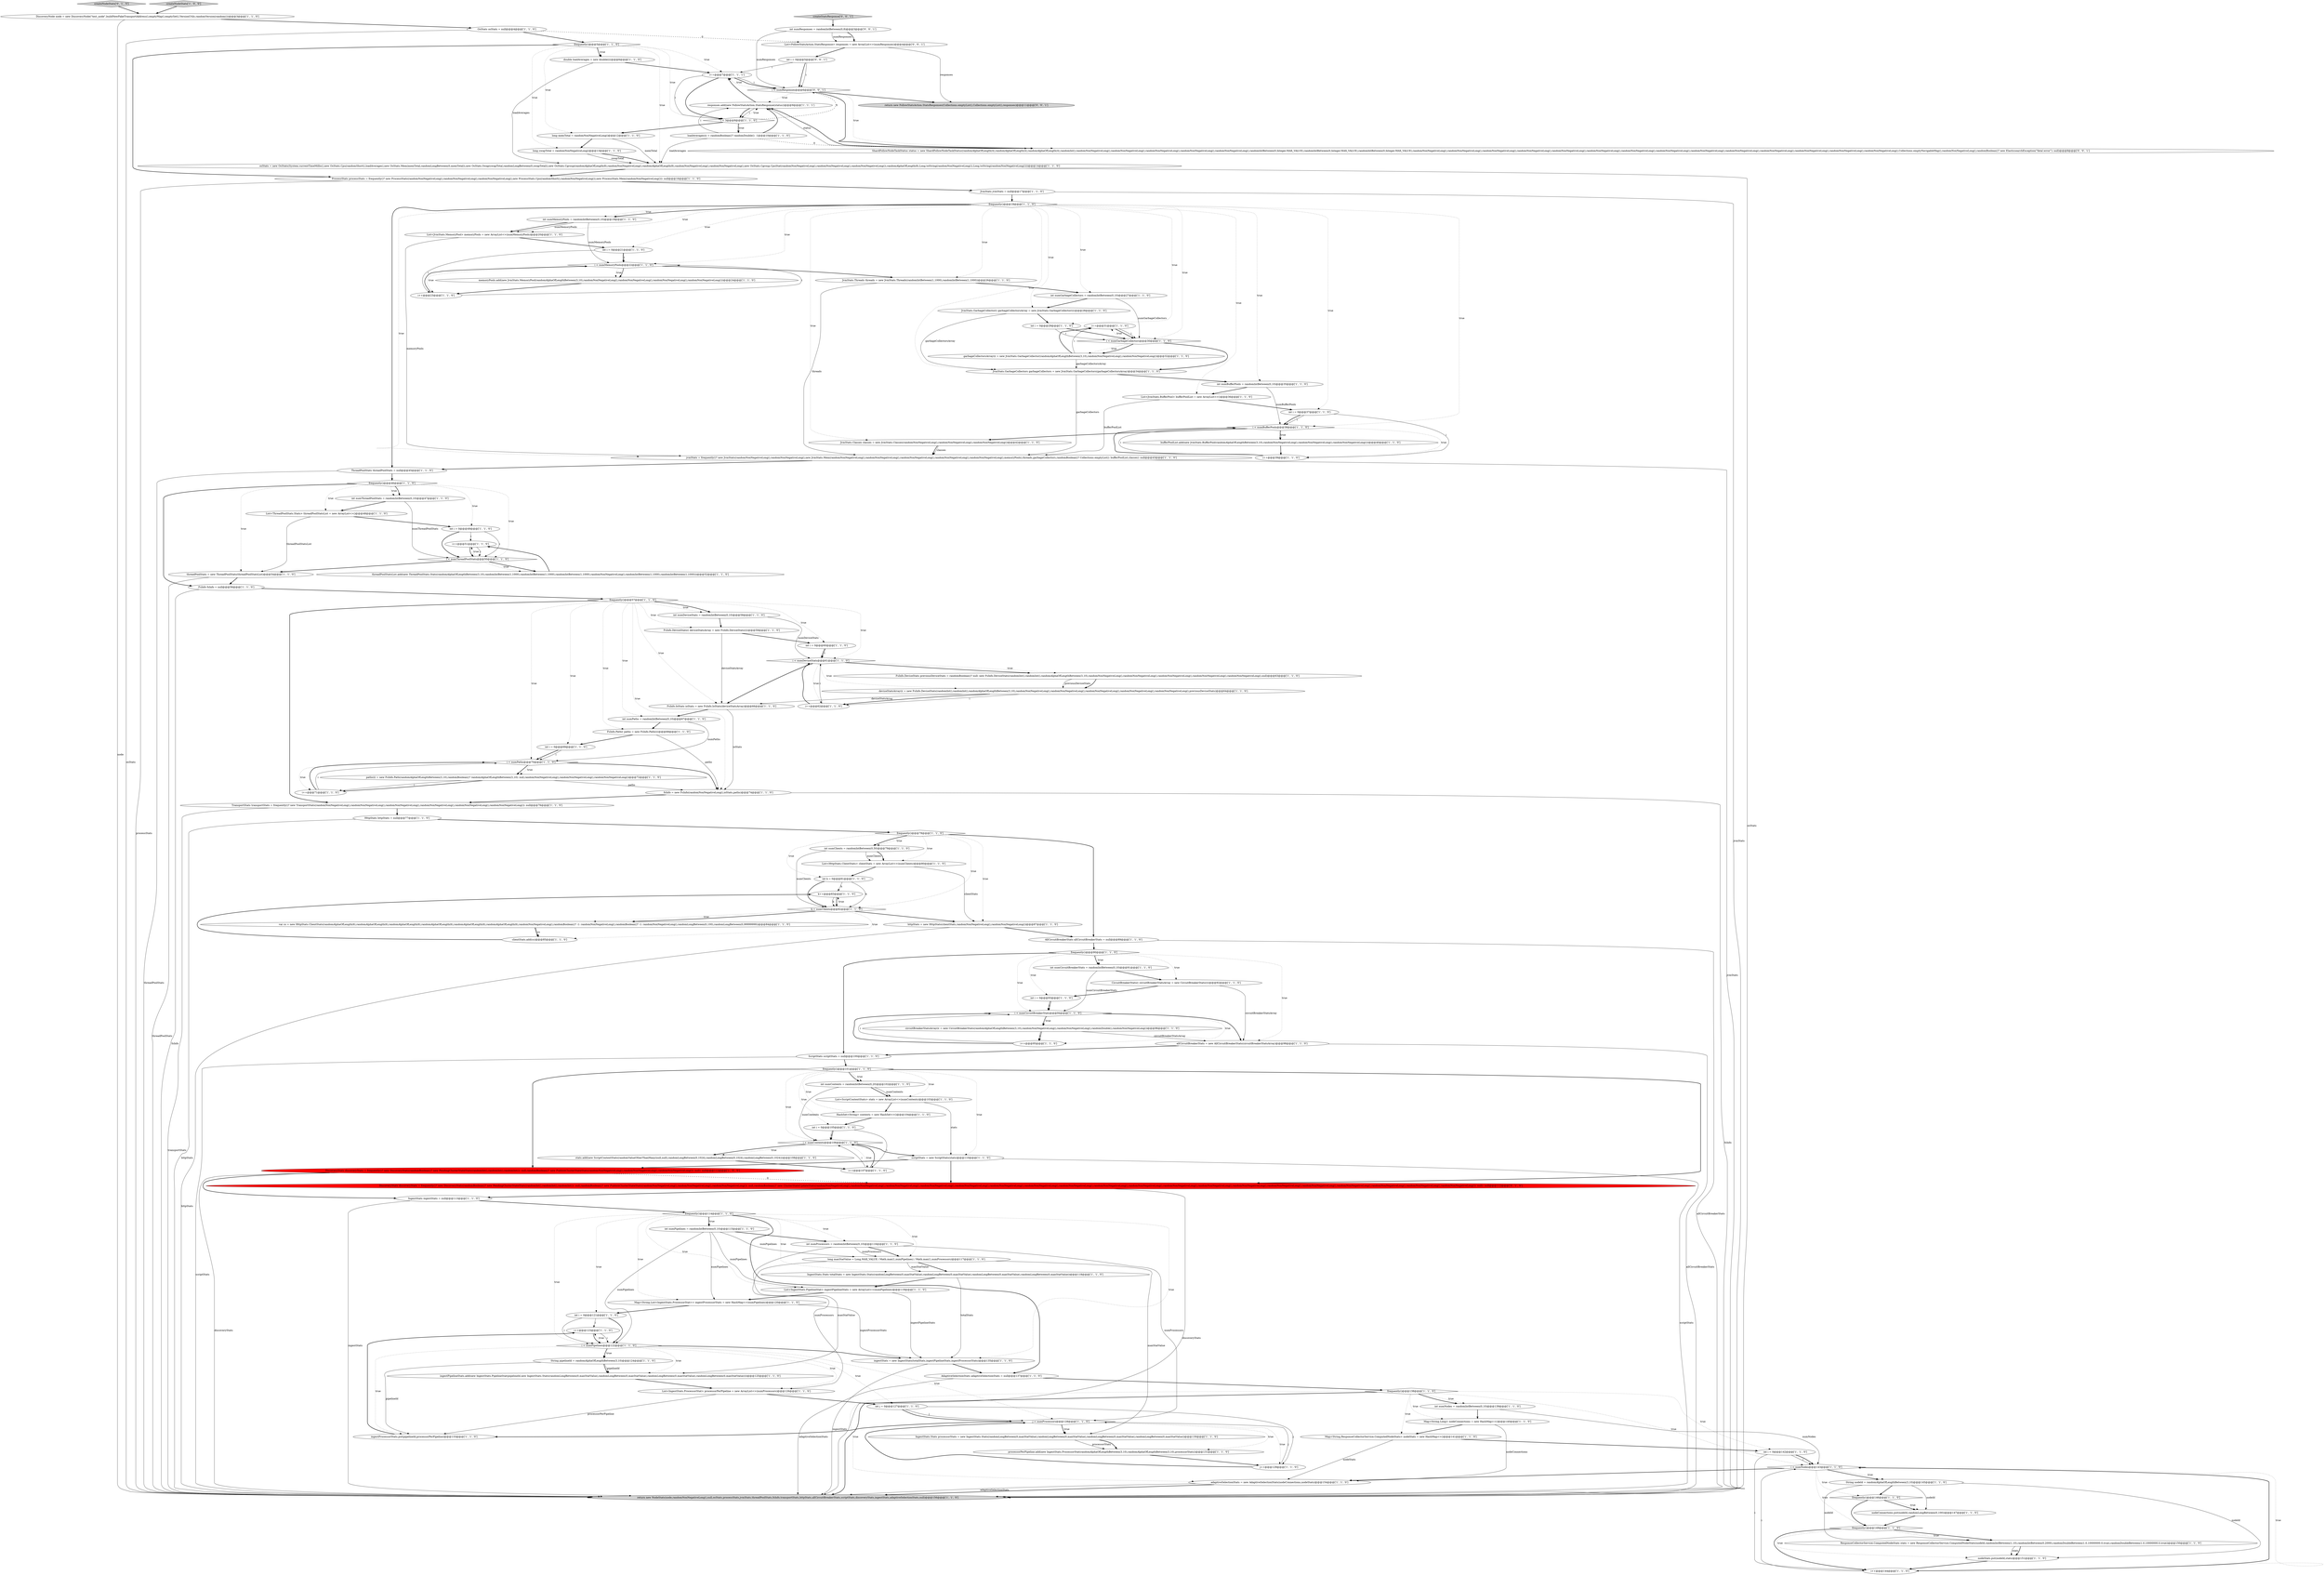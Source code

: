 digraph {
85 [style = filled, label = "i++@@@31@@@['1', '1', '0']", fillcolor = white, shape = ellipse image = "AAA0AAABBB1BBB"];
40 [style = filled, label = "i < numContents@@@106@@@['1', '1', '0']", fillcolor = white, shape = diamond image = "AAA0AAABBB1BBB"];
108 [style = filled, label = "List<HttpStats.ClientStats> clientStats = new ArrayList<>(numClients)@@@80@@@['1', '1', '0']", fillcolor = white, shape = ellipse image = "AAA0AAABBB1BBB"];
135 [style = filled, label = "i < numResponses@@@6@@@['0', '0', '1']", fillcolor = white, shape = diamond image = "AAA0AAABBB3BBB"];
104 [style = filled, label = "List<IngestStats.ProcessorStat> processorPerPipeline = new ArrayList<>(numProcessors)@@@126@@@['1', '1', '0']", fillcolor = white, shape = ellipse image = "AAA0AAABBB1BBB"];
61 [style = filled, label = "JvmStats.Threads threads = new JvmStats.Threads(randomIntBetween(1,1000),randomIntBetween(1,1000))@@@26@@@['1', '1', '0']", fillcolor = white, shape = ellipse image = "AAA0AAABBB1BBB"];
99 [style = filled, label = "i < numNodes@@@143@@@['1', '1', '0']", fillcolor = white, shape = diamond image = "AAA0AAABBB1BBB"];
133 [style = filled, label = "return new FollowStatsAction.StatsResponses(Collections.emptyList(),Collections.emptyList(),responses)@@@11@@@['0', '0', '1']", fillcolor = lightgray, shape = ellipse image = "AAA0AAABBB3BBB"];
42 [style = filled, label = "clientStats.add(cs)@@@85@@@['1', '1', '0']", fillcolor = white, shape = ellipse image = "AAA0AAABBB1BBB"];
129 [style = filled, label = "i++@@@144@@@['1', '1', '0']", fillcolor = white, shape = ellipse image = "AAA0AAABBB1BBB"];
113 [style = filled, label = "int i = 0@@@69@@@['1', '1', '0']", fillcolor = white, shape = ellipse image = "AAA0AAABBB1BBB"];
125 [style = filled, label = "fsInfo = new FsInfo(randomNonNegativeLong(),ioStats,paths)@@@74@@@['1', '1', '0']", fillcolor = white, shape = ellipse image = "AAA0AAABBB1BBB"];
127 [style = filled, label = "int i = 0@@@60@@@['1', '1', '0']", fillcolor = white, shape = ellipse image = "AAA0AAABBB1BBB"];
90 [style = filled, label = "OsStats osStats = null@@@4@@@['1', '1', '0']", fillcolor = white, shape = ellipse image = "AAA0AAABBB1BBB"];
44 [style = filled, label = "FsInfo.Path(( paths = new FsInfo.Path((((@@@68@@@['1', '1', '0']", fillcolor = white, shape = ellipse image = "AAA0AAABBB1BBB"];
36 [style = filled, label = "i++@@@123@@@['1', '1', '0']", fillcolor = white, shape = ellipse image = "AAA0AAABBB1BBB"];
122 [style = filled, label = "nodeStats.put(nodeId,stats)@@@151@@@['1', '1', '0']", fillcolor = white, shape = ellipse image = "AAA0AAABBB1BBB"];
45 [style = filled, label = "i++@@@107@@@['1', '1', '0']", fillcolor = white, shape = ellipse image = "AAA0AAABBB1BBB"];
46 [style = filled, label = "FsInfo.IoStats ioStats = new FsInfo.IoStats(deviceStatsArray)@@@66@@@['1', '1', '0']", fillcolor = white, shape = ellipse image = "AAA0AAABBB1BBB"];
32 [style = filled, label = "responses.add(new FollowStatsAction.StatsResponse(status))@@@9@@@['1', '1', '1']", fillcolor = white, shape = ellipse image = "AAA0AAABBB1BBB"];
29 [style = filled, label = "i++@@@23@@@['1', '1', '0']", fillcolor = white, shape = ellipse image = "AAA0AAABBB1BBB"];
22 [style = filled, label = "garbageCollectorsArray(i( = new JvmStats.GarbageCollector(randomAlphaOfLengthBetween(3,10),randomNonNegativeLong(),randomNonNegativeLong())@@@32@@@['1', '1', '0']", fillcolor = white, shape = ellipse image = "AAA0AAABBB1BBB"];
9 [style = filled, label = "i++@@@62@@@['1', '1', '0']", fillcolor = white, shape = ellipse image = "AAA0AAABBB1BBB"];
48 [style = filled, label = "stats.add(new ScriptContextStats(randomValueOtherThanMany(null,null),randomLongBetween(0,1024),randomLongBetween(0,1024),randomLongBetween(0,1024)))@@@108@@@['1', '1', '0']", fillcolor = white, shape = ellipse image = "AAA0AAABBB1BBB"];
58 [style = filled, label = "int i = 0@@@142@@@['1', '1', '0']", fillcolor = white, shape = ellipse image = "AAA0AAABBB1BBB"];
117 [style = filled, label = "int i = 0@@@49@@@['1', '1', '0']", fillcolor = white, shape = ellipse image = "AAA0AAABBB1BBB"];
76 [style = filled, label = "ingestProcessorStats.put(pipelineId,processorPerPipeline)@@@133@@@['1', '1', '0']", fillcolor = white, shape = ellipse image = "AAA0AAABBB1BBB"];
83 [style = filled, label = "int numClients = randomIntBetween(0,50)@@@79@@@['1', '1', '0']", fillcolor = white, shape = ellipse image = "AAA0AAABBB1BBB"];
65 [style = filled, label = "IngestStats.Stats totalStats = new IngestStats.Stats(randomLongBetween(0,maxStatValue),randomLongBetween(0,maxStatValue),randomLongBetween(0,maxStatValue),randomLongBetween(0,maxStatValue))@@@118@@@['1', '1', '0']", fillcolor = white, shape = ellipse image = "AAA0AAABBB1BBB"];
6 [style = filled, label = "int i = 0@@@93@@@['1', '1', '0']", fillcolor = white, shape = ellipse image = "AAA0AAABBB1BBB"];
97 [style = filled, label = "IngestStats ingestStats = null@@@113@@@['1', '1', '0']", fillcolor = white, shape = ellipse image = "AAA0AAABBB1BBB"];
15 [style = filled, label = "AllCircuitBreakerStats allCircuitBreakerStats = null@@@89@@@['1', '1', '0']", fillcolor = white, shape = ellipse image = "AAA0AAABBB1BBB"];
26 [style = filled, label = "loadAverages(i( = randomBoolean()? randomDouble(): -1@@@10@@@['1', '1', '0']", fillcolor = white, shape = ellipse image = "AAA0AAABBB1BBB"];
23 [style = filled, label = "Map<String,Long> nodeConnections = new HashMap<>()@@@140@@@['1', '1', '0']", fillcolor = white, shape = ellipse image = "AAA0AAABBB1BBB"];
25 [style = filled, label = "ScriptStats scriptStats = null@@@100@@@['1', '1', '0']", fillcolor = white, shape = ellipse image = "AAA0AAABBB1BBB"];
47 [style = filled, label = "IngestStats.Stats processorStats = new IngestStats.Stats(randomLongBetween(0,maxStatValue),randomLongBetween(0,maxStatValue),randomLongBetween(0,maxStatValue),randomLongBetween(0,maxStatValue))@@@130@@@['1', '1', '0']", fillcolor = white, shape = ellipse image = "AAA0AAABBB1BBB"];
63 [style = filled, label = "int numContents = randomIntBetween(0,20)@@@102@@@['1', '1', '0']", fillcolor = white, shape = ellipse image = "AAA0AAABBB1BBB"];
0 [style = filled, label = "CircuitBreakerStats(( circuitBreakerStatsArray = new CircuitBreakerStats((((@@@92@@@['1', '1', '0']", fillcolor = white, shape = ellipse image = "AAA0AAABBB1BBB"];
19 [style = filled, label = "i < numMemoryPools@@@22@@@['1', '1', '0']", fillcolor = white, shape = diamond image = "AAA0AAABBB1BBB"];
17 [style = filled, label = "processorPerPipeline.add(new IngestStats.ProcessorStat(randomAlphaOfLengthBetween(3,10),randomAlphaOfLengthBetween(3,10),processorStats))@@@131@@@['1', '1', '0']", fillcolor = white, shape = ellipse image = "AAA0AAABBB1BBB"];
131 [style = filled, label = "createNodeStats['0', '1', '0']", fillcolor = lightgray, shape = diamond image = "AAA0AAABBB2BBB"];
8 [style = filled, label = "String nodeId = randomAlphaOfLengthBetween(3,10)@@@145@@@['1', '1', '0']", fillcolor = white, shape = ellipse image = "AAA0AAABBB1BBB"];
1 [style = filled, label = "frequently()@@@101@@@['1', '1', '0']", fillcolor = white, shape = diamond image = "AAA0AAABBB1BBB"];
86 [style = filled, label = "frequently()@@@90@@@['1', '1', '0']", fillcolor = white, shape = diamond image = "AAA0AAABBB1BBB"];
7 [style = filled, label = "int numCircuitBreakerStats = randomIntBetween(0,10)@@@91@@@['1', '1', '0']", fillcolor = white, shape = ellipse image = "AAA0AAABBB1BBB"];
12 [style = filled, label = "memoryPools.add(new JvmStats.MemoryPool(randomAlphaOfLengthBetween(3,10),randomNonNegativeLong(),randomNonNegativeLong(),randomNonNegativeLong(),randomNonNegativeLong()))@@@24@@@['1', '1', '0']", fillcolor = white, shape = ellipse image = "AAA0AAABBB1BBB"];
134 [style = filled, label = "ShardFollowNodeTaskStatus status = new ShardFollowNodeTaskStatus(randomAlphaOfLength(4),randomAlphaOfLength(4),randomAlphaOfLength(4),randomInt(),randomNonNegativeLong(),randomNonNegativeLong(),randomNonNegativeLong(),randomNonNegativeLong(),randomNonNegativeLong(),randomIntBetween(0,Integer.MAX_VALUE),randomIntBetween(0,Integer.MAX_VALUE),randomIntBetween(0,Integer.MAX_VALUE),randomNonNegativeLong(),randomNonNegativeLong(),randomNonNegativeLong(),randomNonNegativeLong(),randomNonNegativeLong(),randomNonNegativeLong(),randomNonNegativeLong(),randomNonNegativeLong(),randomNonNegativeLong(),randomNonNegativeLong(),randomNonNegativeLong(),randomNonNegativeLong(),randomNonNegativeLong(),randomNonNegativeLong(),Collections.emptyNavigableMap(),randomNonNegativeLong(),randomBoolean()? new ElasticsearchException(\"fatal error\"): null)@@@8@@@['0', '0', '1']", fillcolor = white, shape = ellipse image = "AAA0AAABBB3BBB"];
80 [style = filled, label = "return new NodeStats(node,randomNonNegativeLong(),null,osStats,processStats,jvmStats,threadPoolStats,fsInfo,transportStats,httpStats,allCircuitBreakerStats,scriptStats,discoveryStats,ingestStats,adaptiveSelectionStats,null)@@@156@@@['1', '1', '0']", fillcolor = lightgray, shape = ellipse image = "AAA0AAABBB1BBB"];
124 [style = filled, label = "FsInfo.DeviceStats(( deviceStatsArray = new FsInfo.DeviceStats((((@@@59@@@['1', '1', '0']", fillcolor = white, shape = ellipse image = "AAA0AAABBB1BBB"];
81 [style = filled, label = "i < numPaths@@@70@@@['1', '1', '0']", fillcolor = white, shape = diamond image = "AAA0AAABBB1BBB"];
73 [style = filled, label = "bufferPoolList.add(new JvmStats.BufferPool(randomAlphaOfLengthBetween(3,10),randomNonNegativeLong(),randomNonNegativeLong(),randomNonNegativeLong()))@@@40@@@['1', '1', '0']", fillcolor = white, shape = ellipse image = "AAA0AAABBB1BBB"];
132 [style = filled, label = "DiscoveryStats discoveryStats = frequently()? new DiscoveryStats(randomBoolean()? new PendingClusterStateStats(randomInt(),randomInt(),randomInt()): null,randomBoolean()? new PublishClusterStateStats(randomNonNegativeLong(),randomNonNegativeLong(),randomNonNegativeLong()): null,randomBoolean()? new ClusterStateUpdateStats(randomNonNegativeLong(),randomNonNegativeLong(),randomNonNegativeLong(),randomNonNegativeLong(),randomNonNegativeLong(),randomNonNegativeLong(),randomNonNegativeLong(),randomNonNegativeLong(),randomNonNegativeLong(),randomNonNegativeLong(),randomNonNegativeLong(),randomNonNegativeLong(),randomNonNegativeLong(),randomNonNegativeLong(),randomNonNegativeLong(),randomNonNegativeLong(),randomNonNegativeLong(),randomNonNegativeLong(),randomNonNegativeLong()): null): null@@@112@@@['0', '1', '0']", fillcolor = red, shape = ellipse image = "AAA1AAABBB2BBB"];
87 [style = filled, label = "long swapTotal = randomNonNegativeLong()@@@13@@@['1', '1', '0']", fillcolor = white, shape = ellipse image = "AAA0AAABBB1BBB"];
139 [style = filled, label = "int i = 0@@@5@@@['0', '0', '1']", fillcolor = white, shape = ellipse image = "AAA0AAABBB3BBB"];
28 [style = filled, label = "int i = 0@@@29@@@['1', '1', '0']", fillcolor = white, shape = ellipse image = "AAA0AAABBB1BBB"];
100 [style = filled, label = "frequently()@@@46@@@['1', '1', '0']", fillcolor = white, shape = diamond image = "AAA0AAABBB1BBB"];
93 [style = filled, label = "int numMemoryPools = randomIntBetween(0,10)@@@19@@@['1', '1', '0']", fillcolor = white, shape = ellipse image = "AAA0AAABBB1BBB"];
51 [style = filled, label = "frequently()@@@114@@@['1', '1', '0']", fillcolor = white, shape = diamond image = "AAA0AAABBB1BBB"];
31 [style = filled, label = "int numPaths = randomIntBetween(0,10)@@@67@@@['1', '1', '0']", fillcolor = white, shape = ellipse image = "AAA0AAABBB1BBB"];
82 [style = filled, label = "int i = 0@@@121@@@['1', '1', '0']", fillcolor = white, shape = ellipse image = "AAA0AAABBB1BBB"];
27 [style = filled, label = "int numPipelines = randomIntBetween(0,10)@@@115@@@['1', '1', '0']", fillcolor = white, shape = ellipse image = "AAA0AAABBB1BBB"];
10 [style = filled, label = "deviceStatsArray(i( = new FsInfo.DeviceStats(randomInt(),randomInt(),randomAlphaOfLengthBetween(3,10),randomNonNegativeLong(),randomNonNegativeLong(),randomNonNegativeLong(),randomNonNegativeLong(),randomNonNegativeLong(),previousDeviceStats)@@@64@@@['1', '1', '0']", fillcolor = white, shape = ellipse image = "AAA0AAABBB1BBB"];
38 [style = filled, label = "DiscoveryNode node = new DiscoveryNode(\"test_node\",buildNewFakeTransportAddress(),emptyMap(),emptySet(),VersionUtils.randomVersion(random()))@@@3@@@['1', '1', '0']", fillcolor = white, shape = ellipse image = "AAA0AAABBB1BBB"];
41 [style = filled, label = "int numNodes = randomIntBetween(0,10)@@@139@@@['1', '1', '0']", fillcolor = white, shape = ellipse image = "AAA0AAABBB1BBB"];
43 [style = filled, label = "JvmStats.Classes classes = new JvmStats.Classes(randomNonNegativeLong(),randomNonNegativeLong(),randomNonNegativeLong())@@@42@@@['1', '1', '0']", fillcolor = white, shape = ellipse image = "AAA0AAABBB1BBB"];
95 [style = filled, label = "TransportStats transportStats = frequently()? new TransportStats(randomNonNegativeLong(),randomNonNegativeLong(),randomNonNegativeLong(),randomNonNegativeLong(),randomNonNegativeLong(),randomNonNegativeLong()): null@@@76@@@['1', '1', '0']", fillcolor = white, shape = ellipse image = "AAA0AAABBB1BBB"];
56 [style = filled, label = "i++@@@51@@@['1', '1', '0']", fillcolor = white, shape = ellipse image = "AAA0AAABBB1BBB"];
102 [style = filled, label = "k++@@@83@@@['1', '1', '0']", fillcolor = white, shape = ellipse image = "AAA0AAABBB1BBB"];
62 [style = filled, label = "ResponseCollectorService.ComputedNodeStats stats = new ResponseCollectorService.ComputedNodeStats(nodeId,randomIntBetween(1,10),randomIntBetween(0,2000),randomDoubleBetween(1.0,10000000.0,true),randomDoubleBetween(1.0,10000000.0,true))@@@150@@@['1', '1', '0']", fillcolor = white, shape = ellipse image = "AAA0AAABBB1BBB"];
111 [style = filled, label = "var cs = new HttpStats.ClientStats(randomAlphaOfLength(6),randomAlphaOfLength(6),randomAlphaOfLength(6),randomAlphaOfLength(6),randomAlphaOfLength(6),randomAlphaOfLength(6),randomNonNegativeLong(),randomBoolean()? -1: randomNonNegativeLong(),randomBoolean()? -1: randomNonNegativeLong(),randomLongBetween(0,100),randomLongBetween(0,99999999))@@@84@@@['1', '1', '0']", fillcolor = white, shape = ellipse image = "AAA0AAABBB1BBB"];
137 [style = filled, label = "int numResponses = randomIntBetween(0,8)@@@3@@@['0', '0', '1']", fillcolor = white, shape = ellipse image = "AAA0AAABBB3BBB"];
126 [style = filled, label = "JvmStats jvmStats = null@@@17@@@['1', '1', '0']", fillcolor = white, shape = ellipse image = "AAA0AAABBB1BBB"];
59 [style = filled, label = "frequently()@@@149@@@['1', '1', '0']", fillcolor = white, shape = diamond image = "AAA0AAABBB1BBB"];
128 [style = filled, label = "k < numClients@@@82@@@['1', '1', '0']", fillcolor = white, shape = diamond image = "AAA0AAABBB1BBB"];
118 [style = filled, label = "JvmStats.GarbageCollector(( garbageCollectorsArray = new JvmStats.GarbageCollector((((@@@28@@@['1', '1', '0']", fillcolor = white, shape = ellipse image = "AAA0AAABBB1BBB"];
57 [style = filled, label = "i++@@@39@@@['1', '1', '0']", fillcolor = white, shape = ellipse image = "AAA0AAABBB1BBB"];
130 [style = filled, label = "ingestPipelineStats.add(new IngestStats.PipelineStat(pipelineId,new IngestStats.Stats(randomLongBetween(0,maxStatValue),randomLongBetween(0,maxStatValue),randomLongBetween(0,maxStatValue),randomLongBetween(0,maxStatValue))))@@@125@@@['1', '1', '0']", fillcolor = white, shape = ellipse image = "AAA0AAABBB1BBB"];
106 [style = filled, label = "createNodeStats['1', '0', '0']", fillcolor = lightgray, shape = diamond image = "AAA0AAABBB1BBB"];
30 [style = filled, label = "frequently()@@@78@@@['1', '1', '0']", fillcolor = white, shape = diamond image = "AAA0AAABBB1BBB"];
79 [style = filled, label = "List<IngestStats.PipelineStat> ingestPipelineStats = new ArrayList<>(numPipelines)@@@119@@@['1', '1', '0']", fillcolor = white, shape = ellipse image = "AAA0AAABBB1BBB"];
77 [style = filled, label = "Map<String,ResponseCollectorService.ComputedNodeStats> nodeStats = new HashMap<>()@@@141@@@['1', '1', '0']", fillcolor = white, shape = ellipse image = "AAA0AAABBB1BBB"];
21 [style = filled, label = "j < numProcessors@@@128@@@['1', '1', '0']", fillcolor = white, shape = diamond image = "AAA0AAABBB1BBB"];
107 [style = filled, label = "frequently()@@@5@@@['1', '1', '0']", fillcolor = white, shape = diamond image = "AAA0AAABBB1BBB"];
71 [style = filled, label = "frequently()@@@146@@@['1', '1', '0']", fillcolor = white, shape = diamond image = "AAA0AAABBB1BBB"];
2 [style = filled, label = "i < numGarbageCollectors@@@30@@@['1', '1', '0']", fillcolor = white, shape = diamond image = "AAA0AAABBB1BBB"];
39 [style = filled, label = "int numGarbageCollectors = randomIntBetween(0,10)@@@27@@@['1', '1', '0']", fillcolor = white, shape = ellipse image = "AAA0AAABBB1BBB"];
49 [style = filled, label = "nodeConnections.put(nodeId,randomLongBetween(0,100))@@@147@@@['1', '1', '0']", fillcolor = white, shape = ellipse image = "AAA0AAABBB1BBB"];
84 [style = filled, label = "threadPoolStatsList.add(new ThreadPoolStats.Stats(randomAlphaOfLengthBetween(3,10),randomIntBetween(1,1000),randomIntBetween(1,1000),randomIntBetween(1,1000),randomNonNegativeLong(),randomIntBetween(1,1000),randomIntBetween(1,1000)))@@@52@@@['1', '1', '0']", fillcolor = white, shape = ellipse image = "AAA0AAABBB1BBB"];
37 [style = filled, label = "frequently()@@@138@@@['1', '1', '0']", fillcolor = white, shape = diamond image = "AAA0AAABBB1BBB"];
70 [style = filled, label = "int i = 0@@@37@@@['1', '1', '0']", fillcolor = white, shape = ellipse image = "AAA0AAABBB1BBB"];
121 [style = filled, label = "paths(i( = new FsInfo.Path(randomAlphaOfLengthBetween(3,10),randomBoolean()? randomAlphaOfLengthBetween(3,10): null,randomNonNegativeLong(),randomNonNegativeLong(),randomNonNegativeLong())@@@72@@@['1', '1', '0']", fillcolor = white, shape = ellipse image = "AAA0AAABBB1BBB"];
35 [style = filled, label = "i++@@@7@@@['1', '1', '1']", fillcolor = white, shape = ellipse image = "AAA0AAABBB1BBB"];
91 [style = filled, label = "int numThreadPoolStats = randomIntBetween(0,10)@@@47@@@['1', '1', '0']", fillcolor = white, shape = ellipse image = "AAA0AAABBB1BBB"];
68 [style = filled, label = "circuitBreakerStatsArray(i( = new CircuitBreakerStats(randomAlphaOfLengthBetween(3,10),randomNonNegativeLong(),randomNonNegativeLong(),randomDouble(),randomNonNegativeLong())@@@96@@@['1', '1', '0']", fillcolor = white, shape = ellipse image = "AAA0AAABBB1BBB"];
53 [style = filled, label = "ThreadPoolStats threadPoolStats = null@@@45@@@['1', '1', '0']", fillcolor = white, shape = ellipse image = "AAA0AAABBB1BBB"];
67 [style = filled, label = "JvmStats.GarbageCollectors garbageCollectors = new JvmStats.GarbageCollectors(garbageCollectorsArray)@@@34@@@['1', '1', '0']", fillcolor = white, shape = ellipse image = "AAA0AAABBB1BBB"];
74 [style = filled, label = "i < numPipelines@@@122@@@['1', '1', '0']", fillcolor = white, shape = diamond image = "AAA0AAABBB1BBB"];
88 [style = filled, label = "AdaptiveSelectionStats adaptiveSelectionStats = null@@@137@@@['1', '1', '0']", fillcolor = white, shape = ellipse image = "AAA0AAABBB1BBB"];
136 [style = filled, label = "createStatsResponse['0', '0', '1']", fillcolor = lightgray, shape = diamond image = "AAA0AAABBB3BBB"];
5 [style = filled, label = "FsInfo.DeviceStats previousDeviceStats = randomBoolean()? null: new FsInfo.DeviceStats(randomInt(),randomInt(),randomAlphaOfLengthBetween(3,10),randomNonNegativeLong(),randomNonNegativeLong(),randomNonNegativeLong(),randomNonNegativeLong(),randomNonNegativeLong(),null)@@@63@@@['1', '1', '0']", fillcolor = white, shape = ellipse image = "AAA0AAABBB1BBB"];
120 [style = filled, label = "List<ThreadPoolStats.Stats> threadPoolStatsList = new ArrayList<>()@@@48@@@['1', '1', '0']", fillcolor = white, shape = ellipse image = "AAA0AAABBB1BBB"];
11 [style = filled, label = "osStats = new OsStats(System.currentTimeMillis(),new OsStats.Cpu(randomShort(),loadAverages),new OsStats.Mem(memTotal,randomLongBetween(0,memTotal)),new OsStats.Swap(swapTotal,randomLongBetween(0,swapTotal)),new OsStats.Cgroup(randomAlphaOfLength(8),randomNonNegativeLong(),randomAlphaOfLength(8),randomNonNegativeLong(),randomNonNegativeLong(),new OsStats.Cgroup.CpuStat(randomNonNegativeLong(),randomNonNegativeLong(),randomNonNegativeLong()),randomAlphaOfLength(8),Long.toString(randomNonNegativeLong()),Long.toString(randomNonNegativeLong())))@@@14@@@['1', '1', '0']", fillcolor = white, shape = ellipse image = "AAA0AAABBB1BBB"];
109 [style = filled, label = "int numBufferPools = randomIntBetween(0,10)@@@35@@@['1', '1', '0']", fillcolor = white, shape = ellipse image = "AAA0AAABBB1BBB"];
24 [style = filled, label = "long memTotal = randomNonNegativeLong()@@@12@@@['1', '1', '0']", fillcolor = white, shape = ellipse image = "AAA0AAABBB1BBB"];
123 [style = filled, label = "frequently()@@@18@@@['1', '1', '0']", fillcolor = white, shape = diamond image = "AAA0AAABBB1BBB"];
18 [style = filled, label = "threadPoolStats = new ThreadPoolStats(threadPoolStatsList)@@@54@@@['1', '1', '0']", fillcolor = white, shape = ellipse image = "AAA0AAABBB1BBB"];
69 [style = filled, label = "List<JvmStats.MemoryPool> memoryPools = new ArrayList<>(numMemoryPools)@@@20@@@['1', '1', '0']", fillcolor = white, shape = ellipse image = "AAA0AAABBB1BBB"];
72 [style = filled, label = "i < 3@@@8@@@['1', '1', '0']", fillcolor = white, shape = diamond image = "AAA0AAABBB1BBB"];
14 [style = filled, label = "adaptiveSelectionStats = new AdaptiveSelectionStats(nodeConnections,nodeStats)@@@154@@@['1', '1', '0']", fillcolor = white, shape = ellipse image = "AAA0AAABBB1BBB"];
4 [style = filled, label = "String pipelineId = randomAlphaOfLengthBetween(3,10)@@@124@@@['1', '1', '0']", fillcolor = white, shape = ellipse image = "AAA0AAABBB1BBB"];
92 [style = filled, label = "int i = 0@@@105@@@['1', '1', '0']", fillcolor = white, shape = ellipse image = "AAA0AAABBB1BBB"];
94 [style = filled, label = "i < numBufferPools@@@38@@@['1', '1', '0']", fillcolor = white, shape = diamond image = "AAA0AAABBB1BBB"];
54 [style = filled, label = "i < numDeviceStats@@@61@@@['1', '1', '0']", fillcolor = white, shape = diamond image = "AAA0AAABBB1BBB"];
105 [style = filled, label = "int i = 0@@@21@@@['1', '1', '0']", fillcolor = white, shape = ellipse image = "AAA0AAABBB1BBB"];
110 [style = filled, label = "int numDeviceStats = randomIntBetween(0,10)@@@58@@@['1', '1', '0']", fillcolor = white, shape = ellipse image = "AAA0AAABBB1BBB"];
96 [style = filled, label = "httpStats = new HttpStats(clientStats,randomNonNegativeLong(),randomNonNegativeLong())@@@87@@@['1', '1', '0']", fillcolor = white, shape = ellipse image = "AAA0AAABBB1BBB"];
50 [style = filled, label = "FsInfo fsInfo = null@@@56@@@['1', '1', '0']", fillcolor = white, shape = ellipse image = "AAA0AAABBB1BBB"];
16 [style = filled, label = "ProcessStats processStats = frequently()? new ProcessStats(randomNonNegativeLong(),randomNonNegativeLong(),randomNonNegativeLong(),new ProcessStats.Cpu(randomShort(),randomNonNegativeLong()),new ProcessStats.Mem(randomNonNegativeLong())): null@@@16@@@['1', '1', '0']", fillcolor = white, shape = ellipse image = "AAA0AAABBB1BBB"];
55 [style = filled, label = "i < numThreadPoolStats@@@50@@@['1', '1', '0']", fillcolor = white, shape = diamond image = "AAA0AAABBB1BBB"];
60 [style = filled, label = "j++@@@129@@@['1', '1', '0']", fillcolor = white, shape = ellipse image = "AAA0AAABBB1BBB"];
64 [style = filled, label = "scriptStats = new ScriptStats(stats)@@@110@@@['1', '1', '0']", fillcolor = white, shape = ellipse image = "AAA0AAABBB1BBB"];
75 [style = filled, label = "int numProcessors = randomIntBetween(0,10)@@@116@@@['1', '1', '0']", fillcolor = white, shape = ellipse image = "AAA0AAABBB1BBB"];
13 [style = filled, label = "double loadAverages = new double((((@@@6@@@['1', '1', '0']", fillcolor = white, shape = ellipse image = "AAA0AAABBB1BBB"];
20 [style = filled, label = "i < numCircuitBreakerStats@@@94@@@['1', '1', '0']", fillcolor = white, shape = diamond image = "AAA0AAABBB1BBB"];
116 [style = filled, label = "int k = 0@@@81@@@['1', '1', '0']", fillcolor = white, shape = ellipse image = "AAA0AAABBB1BBB"];
119 [style = filled, label = "HttpStats httpStats = null@@@77@@@['1', '1', '0']", fillcolor = white, shape = ellipse image = "AAA0AAABBB1BBB"];
103 [style = filled, label = "jvmStats = frequently()? new JvmStats(randomNonNegativeLong(),randomNonNegativeLong(),new JvmStats.Mem(randomNonNegativeLong(),randomNonNegativeLong(),randomNonNegativeLong(),randomNonNegativeLong(),randomNonNegativeLong(),memoryPools),threads,garbageCollectors,randomBoolean()? Collections.emptyList(): bufferPoolList,classes): null@@@43@@@['1', '1', '0']", fillcolor = white, shape = ellipse image = "AAA0AAABBB1BBB"];
3 [style = filled, label = "HashSet<String> contexts = new HashSet<>()@@@104@@@['1', '1', '0']", fillcolor = white, shape = ellipse image = "AAA0AAABBB1BBB"];
101 [style = filled, label = "i++@@@95@@@['1', '1', '0']", fillcolor = white, shape = ellipse image = "AAA0AAABBB1BBB"];
138 [style = filled, label = "List<FollowStatsAction.StatsResponse> responses = new ArrayList<>(numResponses)@@@4@@@['0', '0', '1']", fillcolor = white, shape = ellipse image = "AAA0AAABBB3BBB"];
112 [style = filled, label = "ingestStats = new IngestStats(totalStats,ingestPipelineStats,ingestProcessorStats)@@@135@@@['1', '1', '0']", fillcolor = white, shape = ellipse image = "AAA0AAABBB1BBB"];
66 [style = filled, label = "frequently()@@@57@@@['1', '1', '0']", fillcolor = white, shape = diamond image = "AAA0AAABBB1BBB"];
33 [style = filled, label = "List<JvmStats.BufferPool> bufferPoolList = new ArrayList<>()@@@36@@@['1', '1', '0']", fillcolor = white, shape = ellipse image = "AAA0AAABBB1BBB"];
34 [style = filled, label = "long maxStatValue = Long.MAX_VALUE / Math.max(1,numPipelines) / Math.max(1,numProcessors)@@@117@@@['1', '1', '0']", fillcolor = white, shape = ellipse image = "AAA0AAABBB1BBB"];
114 [style = filled, label = "i++@@@71@@@['1', '1', '0']", fillcolor = white, shape = ellipse image = "AAA0AAABBB1BBB"];
115 [style = filled, label = "Map<String,List<IngestStats.ProcessorStat>> ingestProcessorStats = new HashMap<>(numPipelines)@@@120@@@['1', '1', '0']", fillcolor = white, shape = ellipse image = "AAA0AAABBB1BBB"];
98 [style = filled, label = "List<ScriptContextStats> stats = new ArrayList<>(numContents)@@@103@@@['1', '1', '0']", fillcolor = white, shape = ellipse image = "AAA0AAABBB1BBB"];
78 [style = filled, label = "int j = 0@@@127@@@['1', '1', '0']", fillcolor = white, shape = ellipse image = "AAA0AAABBB1BBB"];
52 [style = filled, label = "DiscoveryStats discoveryStats = frequently()? new DiscoveryStats(randomBoolean()? new PendingClusterStateStats(randomInt(),randomInt(),randomInt()): null,randomBoolean()? new PublishClusterStateStats(randomNonNegativeLong(),randomNonNegativeLong(),randomNonNegativeLong()): null): null@@@112@@@['1', '0', '0']", fillcolor = red, shape = ellipse image = "AAA1AAABBB1BBB"];
89 [style = filled, label = "allCircuitBreakerStats = new AllCircuitBreakerStats(circuitBreakerStatsArray)@@@98@@@['1', '1', '0']", fillcolor = white, shape = ellipse image = "AAA0AAABBB1BBB"];
52->97 [style = bold, label=""];
86->7 [style = bold, label=""];
74->112 [style = bold, label=""];
32->35 [style = bold, label=""];
7->20 [style = solid, label="numCircuitBreakerStats"];
123->43 [style = dotted, label="true"];
2->22 [style = dotted, label="true"];
74->104 [style = dotted, label="true"];
123->33 [style = dotted, label="true"];
132->97 [style = bold, label=""];
1->63 [style = dotted, label="true"];
39->118 [style = bold, label=""];
59->62 [style = bold, label=""];
54->5 [style = dotted, label="true"];
107->11 [style = dotted, label="true"];
51->88 [style = bold, label=""];
34->47 [style = solid, label="maxStatValue"];
123->103 [style = dotted, label="true"];
109->94 [style = solid, label="numBufferPools"];
63->98 [style = bold, label=""];
14->80 [style = bold, label=""];
138->133 [style = solid, label="responses"];
66->125 [style = dotted, label="true"];
31->81 [style = solid, label="numPaths"];
26->32 [style = solid, label="i"];
139->35 [style = solid, label="i"];
98->3 [style = bold, label=""];
119->80 [style = solid, label="httpStats"];
22->67 [style = solid, label="garbageCollectorsArray"];
66->81 [style = dotted, label="true"];
99->8 [style = bold, label=""];
66->54 [style = dotted, label="true"];
35->72 [style = solid, label="i"];
7->0 [style = bold, label=""];
21->17 [style = dotted, label="true"];
121->125 [style = solid, label="paths"];
66->124 [style = dotted, label="true"];
122->129 [style = bold, label=""];
72->32 [style = dotted, label="true"];
134->32 [style = solid, label="status"];
125->95 [style = bold, label=""];
18->50 [style = bold, label=""];
34->130 [style = solid, label="maxStatValue"];
37->41 [style = dotted, label="true"];
56->55 [style = solid, label="i"];
9->54 [style = solid, label="i"];
94->43 [style = bold, label=""];
11->80 [style = solid, label="osStats"];
51->27 [style = bold, label=""];
81->121 [style = bold, label=""];
101->20 [style = bold, label=""];
37->14 [style = dotted, label="true"];
77->14 [style = solid, label="nodeStats"];
103->53 [style = bold, label=""];
86->7 [style = dotted, label="true"];
1->63 [style = bold, label=""];
83->108 [style = solid, label="numClients"];
43->103 [style = bold, label=""];
60->21 [style = solid, label="j"];
51->27 [style = dotted, label="true"];
91->120 [style = bold, label=""];
134->32 [style = bold, label=""];
55->18 [style = bold, label=""];
100->18 [style = dotted, label="true"];
65->79 [style = bold, label=""];
135->133 [style = bold, label=""];
88->37 [style = bold, label=""];
96->15 [style = bold, label=""];
33->70 [style = bold, label=""];
25->80 [style = solid, label="scriptStats"];
81->114 [style = dotted, label="true"];
22->85 [style = bold, label=""];
113->81 [style = solid, label="i"];
31->44 [style = bold, label=""];
70->57 [style = solid, label="i"];
108->116 [style = bold, label=""];
72->24 [style = bold, label=""];
39->2 [style = solid, label="numGarbageCollectors"];
120->18 [style = solid, label="threadPoolStatsList"];
51->115 [style = dotted, label="true"];
21->47 [style = dotted, label="true"];
107->24 [style = dotted, label="true"];
66->46 [style = dotted, label="true"];
66->110 [style = dotted, label="true"];
83->128 [style = solid, label="numClients"];
123->53 [style = bold, label=""];
139->135 [style = bold, label=""];
85->2 [style = bold, label=""];
65->112 [style = solid, label="totalStats"];
123->105 [style = dotted, label="true"];
36->74 [style = solid, label="i"];
78->21 [style = solid, label="j"];
48->45 [style = bold, label=""];
51->79 [style = dotted, label="true"];
51->75 [style = dotted, label="true"];
113->81 [style = bold, label=""];
35->72 [style = bold, label=""];
2->22 [style = bold, label=""];
100->55 [style = dotted, label="true"];
128->111 [style = dotted, label="true"];
13->35 [style = bold, label=""];
29->19 [style = solid, label="i"];
44->125 [style = solid, label="paths"];
138->139 [style = bold, label=""];
129->99 [style = solid, label="i"];
8->62 [style = solid, label="nodeId"];
116->128 [style = bold, label=""];
68->101 [style = bold, label=""];
69->105 [style = bold, label=""];
49->59 [style = bold, label=""];
107->16 [style = bold, label=""];
3->92 [style = bold, label=""];
100->91 [style = bold, label=""];
85->2 [style = solid, label="i"];
66->44 [style = dotted, label="true"];
27->74 [style = solid, label="numPipelines"];
118->67 [style = solid, label="garbageCollectorsArray"];
46->31 [style = bold, label=""];
2->67 [style = bold, label=""];
75->21 [style = solid, label="numProcessors"];
100->120 [style = dotted, label="true"];
52->132 [style = dashed, label="0"];
23->77 [style = bold, label=""];
1->64 [style = dotted, label="true"];
123->67 [style = dotted, label="true"];
70->94 [style = solid, label="i"];
82->74 [style = bold, label=""];
94->57 [style = dotted, label="true"];
32->72 [style = bold, label=""];
86->6 [style = dotted, label="true"];
22->85 [style = solid, label="i"];
110->54 [style = solid, label="numDeviceStats"];
26->11 [style = solid, label="loadAverages"];
87->11 [style = solid, label="swapTotal"];
53->100 [style = bold, label=""];
54->5 [style = bold, label=""];
69->103 [style = solid, label="memoryPools"];
88->80 [style = solid, label="adaptiveSelectionStats"];
0->89 [style = solid, label="circuitBreakerStatsArray"];
23->14 [style = solid, label="nodeConnections"];
108->96 [style = solid, label="clientStats"];
61->39 [style = bold, label=""];
26->32 [style = bold, label=""];
64->52 [style = bold, label=""];
126->123 [style = bold, label=""];
84->56 [style = bold, label=""];
64->80 [style = solid, label="scriptStats"];
107->72 [style = dotted, label="true"];
128->42 [style = dotted, label="true"];
112->80 [style = solid, label="ingestStats"];
137->135 [style = solid, label="numResponses"];
102->128 [style = solid, label="k"];
116->102 [style = solid, label="k"];
62->122 [style = solid, label="stats"];
137->138 [style = solid, label="numResponses"];
19->29 [style = dotted, label="true"];
33->103 [style = solid, label="bufferPoolList"];
62->122 [style = bold, label=""];
90->138 [style = dashed, label="0"];
116->128 [style = solid, label="k"];
131->38 [style = bold, label=""];
59->122 [style = dotted, label="true"];
74->76 [style = dotted, label="true"];
30->116 [style = dotted, label="true"];
72->26 [style = bold, label=""];
72->135 [style = dashed, label="0"];
18->80 [style = solid, label="threadPoolStats"];
106->38 [style = bold, label=""];
38->90 [style = bold, label=""];
81->125 [style = bold, label=""];
79->115 [style = bold, label=""];
27->115 [style = solid, label="numPipelines"];
4->130 [style = bold, label=""];
17->60 [style = bold, label=""];
68->89 [style = solid, label="circuitBreakerStatsArray"];
87->11 [style = bold, label=""];
19->12 [style = dotted, label="true"];
73->57 [style = bold, label=""];
37->99 [style = dotted, label="true"];
129->99 [style = bold, label=""];
28->2 [style = solid, label="i"];
82->36 [style = solid, label="i"];
66->110 [style = bold, label=""];
123->70 [style = dotted, label="true"];
90->80 [style = solid, label="osStats"];
75->104 [style = solid, label="numProcessors"];
68->101 [style = solid, label="i"];
15->80 [style = solid, label="allCircuitBreakerStats"];
30->108 [style = dotted, label="true"];
8->71 [style = bold, label=""];
20->89 [style = bold, label=""];
67->103 [style = solid, label="garbageCollectors"];
95->119 [style = bold, label=""];
43->103 [style = solid, label="classes"];
117->55 [style = solid, label="i"];
40->64 [style = bold, label=""];
93->19 [style = solid, label="numMemoryPools"];
72->26 [style = dotted, label="true"];
67->109 [style = bold, label=""];
115->82 [style = bold, label=""];
136->137 [style = bold, label=""];
36->74 [style = bold, label=""];
57->94 [style = bold, label=""];
100->50 [style = bold, label=""];
75->34 [style = bold, label=""];
27->34 [style = solid, label="numPipelines"];
4->130 [style = solid, label="pipelineId"];
25->1 [style = bold, label=""];
24->11 [style = solid, label="memTotal"];
123->93 [style = bold, label=""];
123->19 [style = dotted, label="true"];
66->127 [style = dotted, label="true"];
70->94 [style = bold, label=""];
112->88 [style = bold, label=""];
123->118 [style = dotted, label="true"];
37->58 [style = dotted, label="true"];
126->80 [style = solid, label="jvmStats"];
127->54 [style = bold, label=""];
124->46 [style = solid, label="deviceStatsArray"];
121->114 [style = bold, label=""];
30->83 [style = dotted, label="true"];
59->129 [style = bold, label=""];
1->3 [style = dotted, label="true"];
130->104 [style = bold, label=""];
51->74 [style = dotted, label="true"];
92->40 [style = solid, label="i"];
78->21 [style = bold, label=""];
123->2 [style = dotted, label="true"];
123->93 [style = dotted, label="true"];
109->33 [style = bold, label=""];
8->122 [style = solid, label="nodeId"];
71->49 [style = bold, label=""];
19->61 [style = bold, label=""];
127->54 [style = solid, label="i"];
21->60 [style = dotted, label="true"];
11->16 [style = bold, label=""];
5->10 [style = bold, label=""];
121->114 [style = solid, label="i"];
51->34 [style = dotted, label="true"];
105->19 [style = bold, label=""];
54->46 [style = bold, label=""];
105->29 [style = solid, label="i"];
92->40 [style = bold, label=""];
20->101 [style = dotted, label="true"];
40->48 [style = dotted, label="true"];
71->49 [style = dotted, label="true"];
78->60 [style = solid, label="j"];
104->78 [style = bold, label=""];
57->94 [style = solid, label="i"];
9->54 [style = bold, label=""];
82->74 [style = solid, label="i"];
135->134 [style = dotted, label="true"];
12->29 [style = bold, label=""];
119->30 [style = bold, label=""];
24->87 [style = bold, label=""];
137->138 [style = bold, label=""];
97->51 [style = bold, label=""];
41->99 [style = solid, label="numNodes"];
2->85 [style = dotted, label="true"];
38->80 [style = solid, label="node"];
74->78 [style = dotted, label="true"];
86->25 [style = bold, label=""];
50->80 [style = solid, label="fsInfo"];
32->72 [style = solid, label="i"];
114->81 [style = bold, label=""];
123->28 [style = dotted, label="true"];
124->127 [style = bold, label=""];
99->129 [style = dotted, label="true"];
35->135 [style = bold, label=""];
14->80 [style = solid, label="adaptiveSelectionStats"];
34->65 [style = bold, label=""];
123->61 [style = dotted, label="true"];
26->134 [style = dashed, label="0"];
135->32 [style = dotted, label="true"];
53->80 [style = solid, label="threadPoolStats"];
63->40 [style = solid, label="numContents"];
132->80 [style = solid, label="discoveryStats"];
27->75 [style = bold, label=""];
51->65 [style = dotted, label="true"];
34->65 [style = solid, label="maxStatValue"];
63->98 [style = solid, label="numContents"];
55->84 [style = bold, label=""];
86->0 [style = dotted, label="true"];
45->40 [style = bold, label=""];
115->112 [style = solid, label="ingestProcessorStats"];
76->36 [style = bold, label=""];
66->31 [style = dotted, label="true"];
86->20 [style = dotted, label="true"];
37->80 [style = bold, label=""];
79->112 [style = solid, label="ingestPipelineStats"];
125->80 [style = solid, label="fsInfo"];
8->49 [style = solid, label="nodeId"];
99->59 [style = dotted, label="true"];
99->8 [style = dotted, label="true"];
66->95 [style = bold, label=""];
54->10 [style = dotted, label="true"];
128->102 [style = dotted, label="true"];
28->2 [style = bold, label=""];
100->117 [style = dotted, label="true"];
94->73 [style = dotted, label="true"];
77->58 [style = bold, label=""];
52->80 [style = solid, label="discoveryStats"];
1->98 [style = dotted, label="true"];
83->108 [style = bold, label=""];
123->69 [style = dotted, label="true"];
135->35 [style = dotted, label="true"];
16->80 [style = solid, label="processStats"];
30->128 [style = dotted, label="true"];
27->79 [style = solid, label="numPipelines"];
56->55 [style = bold, label=""];
128->96 [style = bold, label=""];
81->121 [style = dotted, label="true"];
55->84 [style = dotted, label="true"];
93->69 [style = bold, label=""];
110->124 [style = bold, label=""];
118->28 [style = bold, label=""];
61->103 [style = solid, label="threads"];
20->68 [style = bold, label=""];
20->68 [style = dotted, label="true"];
59->62 [style = dotted, label="true"];
1->132 [style = bold, label=""];
99->71 [style = dotted, label="true"];
120->117 [style = bold, label=""];
21->76 [style = bold, label=""];
15->86 [style = bold, label=""];
135->134 [style = bold, label=""];
47->17 [style = solid, label="processorStats"];
50->66 [style = bold, label=""];
114->81 [style = solid, label="i"];
58->129 [style = solid, label="i"];
30->83 [style = bold, label=""];
111->42 [style = solid, label="cs"];
54->9 [style = dotted, label="true"];
98->64 [style = solid, label="stats"];
42->102 [style = bold, label=""];
19->12 [style = bold, label=""];
89->80 [style = solid, label="allCircuitBreakerStats"];
104->76 [style = solid, label="processorPerPipeline"];
60->21 [style = bold, label=""];
139->135 [style = solid, label="i"];
96->80 [style = solid, label="httpStats"];
66->113 [style = dotted, label="true"];
74->130 [style = dotted, label="true"];
37->77 [style = dotted, label="true"];
45->40 [style = solid, label="i"];
1->40 [style = dotted, label="true"];
13->11 [style = solid, label="loadAverages"];
93->69 [style = solid, label="numMemoryPools"];
101->20 [style = solid, label="i"];
123->39 [style = dotted, label="true"];
86->89 [style = dotted, label="true"];
58->99 [style = solid, label="i"];
10->9 [style = solid, label="i"];
30->15 [style = bold, label=""];
55->56 [style = dotted, label="true"];
128->111 [style = bold, label=""];
21->47 [style = bold, label=""];
103->80 [style = solid, label="jvmStats"];
6->20 [style = solid, label="i"];
10->46 [style = solid, label="deviceStatsArray"];
1->52 [style = bold, label=""];
95->80 [style = solid, label="transportStats"];
74->4 [style = dotted, label="true"];
37->41 [style = bold, label=""];
94->73 [style = bold, label=""];
117->55 [style = bold, label=""];
44->113 [style = bold, label=""];
107->13 [style = dotted, label="true"];
97->80 [style = solid, label="ingestStats"];
89->25 [style = bold, label=""];
74->36 [style = dotted, label="true"];
64->132 [style = bold, label=""];
6->20 [style = bold, label=""];
4->76 [style = solid, label="pipelineId"];
123->94 [style = dotted, label="true"];
29->19 [style = bold, label=""];
16->126 [style = bold, label=""];
51->112 [style = dotted, label="true"];
123->109 [style = dotted, label="true"];
99->14 [style = bold, label=""];
71->59 [style = bold, label=""];
90->107 [style = bold, label=""];
10->9 [style = bold, label=""];
117->56 [style = solid, label="i"];
92->45 [style = solid, label="i"];
107->13 [style = bold, label=""];
58->99 [style = bold, label=""];
40->48 [style = bold, label=""];
0->6 [style = bold, label=""];
74->4 [style = bold, label=""];
102->128 [style = bold, label=""];
91->55 [style = solid, label="numThreadPoolStats"];
107->87 [style = dotted, label="true"];
100->91 [style = dotted, label="true"];
105->19 [style = solid, label="i"];
51->82 [style = dotted, label="true"];
74->21 [style = dotted, label="true"];
75->34 [style = solid, label="numProcessors"];
30->96 [style = dotted, label="true"];
5->10 [style = solid, label="previousDeviceStats"];
46->125 [style = solid, label="ioStats"];
47->17 [style = bold, label=""];
35->135 [style = solid, label="i"];
40->45 [style = dotted, label="true"];
37->23 [style = dotted, label="true"];
41->23 [style = bold, label=""];
1->92 [style = dotted, label="true"];
107->35 [style = dotted, label="true"];
111->42 [style = bold, label=""];
}
